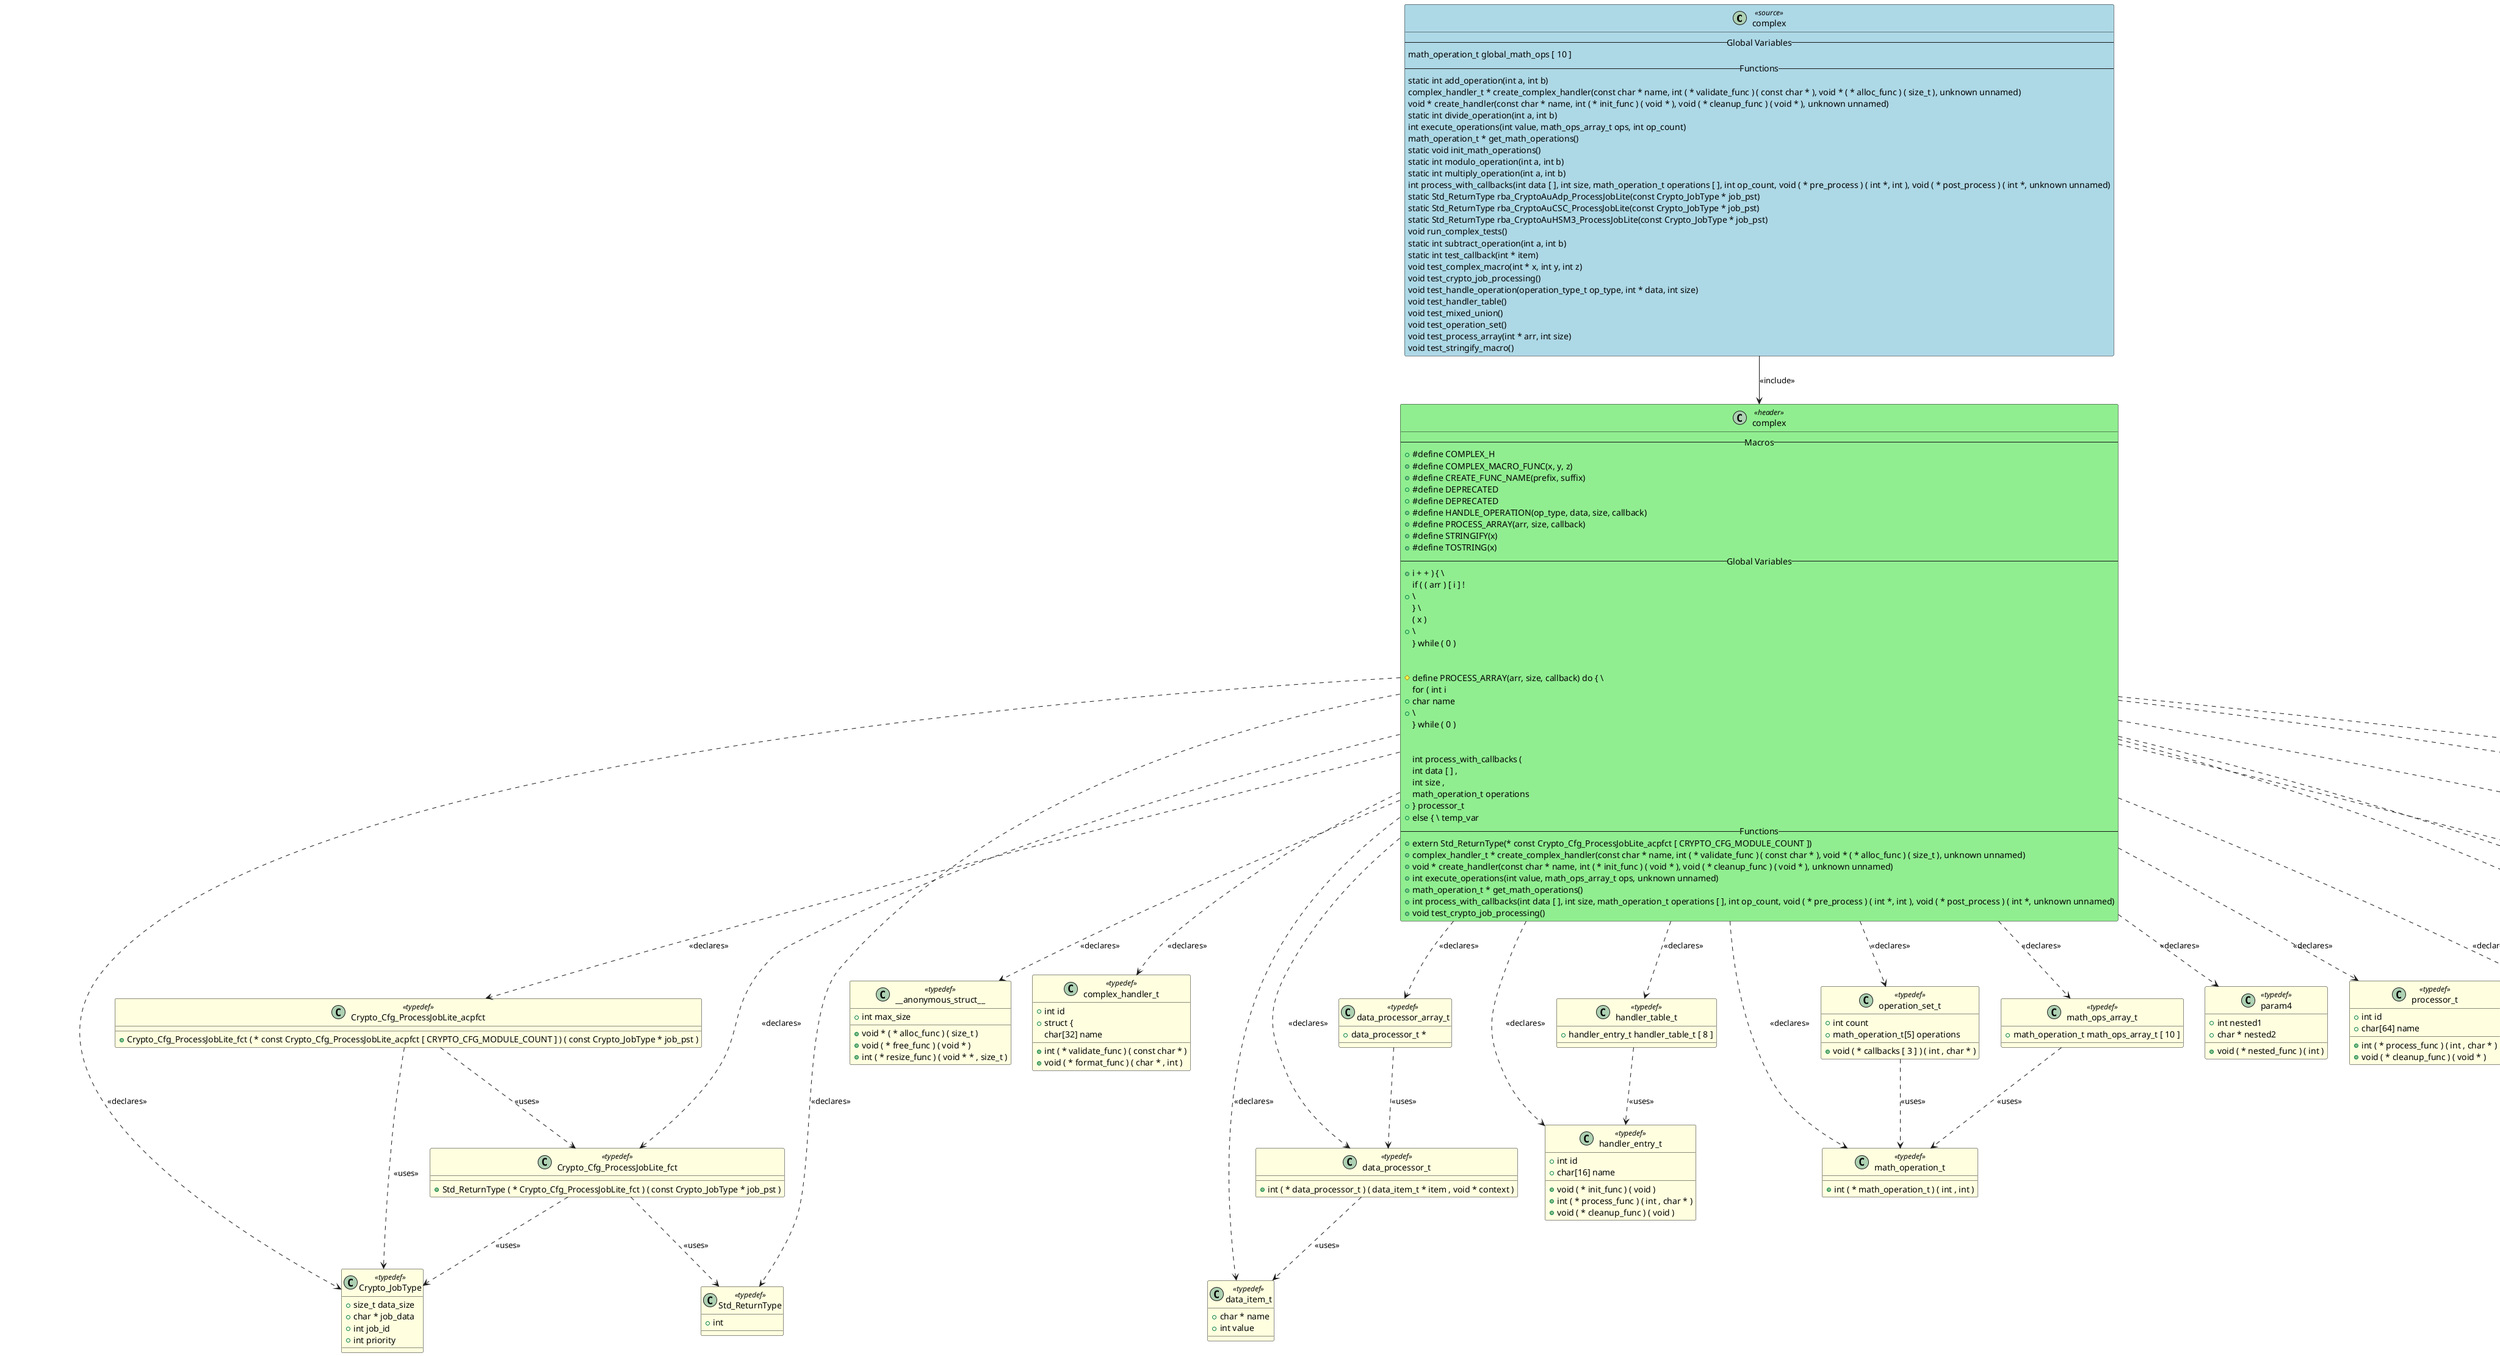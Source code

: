 @startuml complex

class "complex" as COMPLEX <<source>> #LightBlue
{
    -- Global Variables --
    math_operation_t global_math_ops [ 10 ]
    -- Functions --
    static int add_operation(int a, int b)
    complex_handler_t * create_complex_handler(const char * name, int ( * validate_func ) ( const char * ), void * ( * alloc_func ) ( size_t ), unknown unnamed)
    void * create_handler(const char * name, int ( * init_func ) ( void * ), void ( * cleanup_func ) ( void * ), unknown unnamed)
    static int divide_operation(int a, int b)
    int execute_operations(int value, math_ops_array_t ops, int op_count)
    math_operation_t * get_math_operations()
    static void init_math_operations()
    static int modulo_operation(int a, int b)
    static int multiply_operation(int a, int b)
    int process_with_callbacks(int data [ ], int size, math_operation_t operations [ ], int op_count, void ( * pre_process ) ( int *, int ), void ( * post_process ) ( int *, unknown unnamed)
    static Std_ReturnType rba_CryptoAuAdp_ProcessJobLite(const Crypto_JobType * job_pst)
    static Std_ReturnType rba_CryptoAuCSC_ProcessJobLite(const Crypto_JobType * job_pst)
    static Std_ReturnType rba_CryptoAuHSM3_ProcessJobLite(const Crypto_JobType * job_pst)
    void run_complex_tests()
    static int subtract_operation(int a, int b)
    static int test_callback(int * item)
    void test_complex_macro(int * x, int y, int z)
    void test_crypto_job_processing()
    void test_handle_operation(operation_type_t op_type, int * data, int size)
    void test_handler_table()
    void test_mixed_union()
    void test_operation_set()
    void test_process_array(int * arr, int size)
    void test_stringify_macro()
}

class "complex" as HEADER_COMPLEX <<header>> #LightGreen
{
    -- Macros --
    + #define COMPLEX_H
    + #define COMPLEX_MACRO_FUNC(x, y, z)
    + #define CREATE_FUNC_NAME(prefix, suffix)
    + #define DEPRECATED
    + #define DEPRECATED
    + #define HANDLE_OPERATION(op_type, data, size, callback)
    + #define PROCESS_ARRAY(arr, size, callback)
    + #define STRINGIFY(x)
    + #define TOSTRING(x)
    -- Global Variables --
    + i + + ) { \ 
 if ( ( arr ) [ i ] !
    + \ 
 } \ 
 ( x )
    + \ 
 } while ( 0 ) 
 
 
 #define PROCESS_ARRAY(arr, size, callback) do { \ 
 for ( int i
    + char name
    + \ 
 } while ( 0 ) 
 
 
 int process_with_callbacks ( 
 int data [ ] , 
 int size , 
 math_operation_t operations
    + } processor_t
    + else { \ temp_var
    -- Functions --
    + extern Std_ReturnType(* const Crypto_Cfg_ProcessJobLite_acpfct [ CRYPTO_CFG_MODULE_COUNT ])
    + complex_handler_t * create_complex_handler(const char * name, int ( * validate_func ) ( const char * ), void * ( * alloc_func ) ( size_t ), unknown unnamed)
    + void * create_handler(const char * name, int ( * init_func ) ( void * ), void ( * cleanup_func ) ( void * ), unknown unnamed)
    + int execute_operations(int value, math_ops_array_t ops, unknown unnamed)
    + math_operation_t * get_math_operations()
    + int process_with_callbacks(int data [ ], int size, math_operation_t operations [ ], int op_count, void ( * pre_process ) ( int *, int ), void ( * post_process ) ( int *, unknown unnamed)
    + void test_crypto_job_processing()
}

class "Crypto_JobType" as TYPEDEF_CRYPTO_JOBTYPE <<typedef>> #LightYellow
{
    + size_t data_size
    + char * job_data
    + int job_id
    + int priority
}

class "__anonymous_struct__" as TYPEDEF___ANONYMOUS_STRUCT__ <<typedef>> #LightYellow
{
    + void * ( * alloc_func ) ( size_t )
    + void ( * free_func ) ( void * )
    + int ( * resize_func ) ( void * * , size_t )
    + int max_size
}

class "complex_handler_t" as TYPEDEF_COMPLEX_HANDLER_T <<typedef>> #LightYellow
{
    + int ( * validate_func ) ( const char * )
    + void ( * format_func ) ( char * , int )
    + int id
    + struct { 
 char[32] name
}

class "data_item_t" as TYPEDEF_DATA_ITEM_T <<typedef>> #LightYellow
{
    + char * name
    + int value
}

class "handler_entry_t" as TYPEDEF_HANDLER_ENTRY_T <<typedef>> #LightYellow
{
    + void ( * init_func ) ( void )
    + int ( * process_func ) ( int , char * )
    + void ( * cleanup_func ) ( void )
    + int id
    + char[16] name
}

class "operation_set_t" as TYPEDEF_OPERATION_SET_T <<typedef>> #LightYellow
{
    + void ( * callbacks [ 3 ] ) ( int , char * )
    + int count
    + math_operation_t[5] operations
}

class "param4" as TYPEDEF_PARAM4 <<typedef>> #LightYellow
{
    + void ( * nested_func ) ( int )
    + int nested1
    + char * nested2
}

class "processor_t" as TYPEDEF_PROCESSOR_T <<typedef>> #LightYellow
{
    + int ( * process_func ) ( int , char * )
    + void ( * cleanup_func ) ( void * )
    + int id
    + char[64] name
}

class "crypto_module_enum_t" as TYPEDEF_CRYPTO_MODULE_ENUM_T <<typedef>> #LightYellow
{
    + CRYPTO_CFG_MODULE_AU_ADP = 0
    + CRYPTO_CFG_MODULE_AU_CSC = 1
    + CRYPTO_CFG_MODULE_AU_HSM3 = 2
    + CRYPTO_CFG_MODULE_COUNT = 3
}

class "operation_type_t" as TYPEDEF_OPERATION_TYPE_T <<typedef>> #LightYellow
{
    + OP_ADD = 0
    + OP_DIV = 3
    + OP_MUL = 2
    + OP_SUB = 1
}

class "Crypto_Cfg_ProcessJobLite_acpfct" as TYPEDEF_CRYPTO_CFG_PROCESSJOBLITE_ACPFCT <<typedef>> #LightYellow
{
    + Crypto_Cfg_ProcessJobLite_fct ( * const Crypto_Cfg_ProcessJobLite_acpfct [ CRYPTO_CFG_MODULE_COUNT ] ) ( const Crypto_JobType * job_pst )
}

class "Crypto_Cfg_ProcessJobLite_fct" as TYPEDEF_CRYPTO_CFG_PROCESSJOBLITE_FCT <<typedef>> #LightYellow
{
    + Std_ReturnType ( * Crypto_Cfg_ProcessJobLite_fct ) ( const Crypto_JobType * job_pst )
}

class "Std_ReturnType" as TYPEDEF_STD_RETURNTYPE <<typedef>> #LightYellow
{
    + int
}

class "complex_callback_t" as TYPEDEF_COMPLEX_CALLBACK_T <<typedef>> #LightYellow
{
    + int ( * complex_callback_t ) ( 
 int param1 , 
 char * param2 , 
 void * param3 , 
 struct { 
 int nested1
}

class "complex_func_ptr_t" as TYPEDEF_COMPLEX_FUNC_PTR_T <<typedef>> #LightYellow
{
    + int ( * ( * complex_func_ptr_t ) ( int , char * ) ) ( double , void * )
}

class "data_processor_array_t" as TYPEDEF_DATA_PROCESSOR_ARRAY_T <<typedef>> #LightYellow
{
    + data_processor_t *
}

class "data_processor_t" as TYPEDEF_DATA_PROCESSOR_T <<typedef>> #LightYellow
{
    + int ( * data_processor_t ) ( data_item_t * item , void * context )
}

class "debug_callback_t" as TYPEDEF_DEBUG_CALLBACK_T <<typedef>> #LightYellow
{
    + void ( * debug_callback_t ) ( const char * message , int level )
}

class "handler_table_t" as TYPEDEF_HANDLER_TABLE_T <<typedef>> #LightYellow
{
    + handler_entry_t handler_table_t [ 8 ]
}

class "math_operation_t" as TYPEDEF_MATH_OPERATION_T <<typedef>> #LightYellow
{
    + int ( * math_operation_t ) ( int , int )
}

class "math_ops_array_t" as TYPEDEF_MATH_OPS_ARRAY_T <<typedef>> #LightYellow
{
    + math_operation_t math_ops_array_t [ 10 ]
}

class "release_callback_t" as TYPEDEF_RELEASE_CALLBACK_T <<typedef>> #LightYellow
{
    + void ( * release_callback_t ) ( const char * message )
}

class "mixed_union_t" as TYPEDEF_MIXED_UNION_T <<typedef>> #LightYellow
{
    + void ( * void_func ) ( void )
    + int ( * int_func ) ( int )
    + int int_val
    + char * str_val
}


' Include relationships
COMPLEX --> HEADER_COMPLEX : <<include>>

' Declaration relationships
HEADER_COMPLEX ..> TYPEDEF_CRYPTO_JOBTYPE : <<declares>>
HEADER_COMPLEX ..> TYPEDEF___ANONYMOUS_STRUCT__ : <<declares>>
HEADER_COMPLEX ..> TYPEDEF_COMPLEX_HANDLER_T : <<declares>>
HEADER_COMPLEX ..> TYPEDEF_DATA_ITEM_T : <<declares>>
HEADER_COMPLEX ..> TYPEDEF_HANDLER_ENTRY_T : <<declares>>
HEADER_COMPLEX ..> TYPEDEF_OPERATION_SET_T : <<declares>>
HEADER_COMPLEX ..> TYPEDEF_PARAM4 : <<declares>>
HEADER_COMPLEX ..> TYPEDEF_PROCESSOR_T : <<declares>>
HEADER_COMPLEX ..> TYPEDEF_CRYPTO_MODULE_ENUM_T : <<declares>>
HEADER_COMPLEX ..> TYPEDEF_OPERATION_TYPE_T : <<declares>>
HEADER_COMPLEX ..> TYPEDEF_CRYPTO_CFG_PROCESSJOBLITE_ACPFCT : <<declares>>
HEADER_COMPLEX ..> TYPEDEF_CRYPTO_CFG_PROCESSJOBLITE_FCT : <<declares>>
HEADER_COMPLEX ..> TYPEDEF_STD_RETURNTYPE : <<declares>>
HEADER_COMPLEX ..> TYPEDEF_COMPLEX_CALLBACK_T : <<declares>>
HEADER_COMPLEX ..> TYPEDEF_COMPLEX_FUNC_PTR_T : <<declares>>
HEADER_COMPLEX ..> TYPEDEF_DATA_PROCESSOR_ARRAY_T : <<declares>>
HEADER_COMPLEX ..> TYPEDEF_DATA_PROCESSOR_T : <<declares>>
HEADER_COMPLEX ..> TYPEDEF_DEBUG_CALLBACK_T : <<declares>>
HEADER_COMPLEX ..> TYPEDEF_HANDLER_TABLE_T : <<declares>>
HEADER_COMPLEX ..> TYPEDEF_MATH_OPERATION_T : <<declares>>
HEADER_COMPLEX ..> TYPEDEF_MATH_OPS_ARRAY_T : <<declares>>
HEADER_COMPLEX ..> TYPEDEF_RELEASE_CALLBACK_T : <<declares>>
HEADER_COMPLEX ..> TYPEDEF_MIXED_UNION_T : <<declares>>

' Uses relationships
TYPEDEF_OPERATION_SET_T ..> TYPEDEF_MATH_OPERATION_T : <<uses>>
TYPEDEF_CRYPTO_CFG_PROCESSJOBLITE_ACPFCT ..> TYPEDEF_CRYPTO_CFG_PROCESSJOBLITE_FCT : <<uses>>
TYPEDEF_CRYPTO_CFG_PROCESSJOBLITE_ACPFCT ..> TYPEDEF_CRYPTO_JOBTYPE : <<uses>>
TYPEDEF_CRYPTO_CFG_PROCESSJOBLITE_FCT ..> TYPEDEF_CRYPTO_JOBTYPE : <<uses>>
TYPEDEF_CRYPTO_CFG_PROCESSJOBLITE_FCT ..> TYPEDEF_STD_RETURNTYPE : <<uses>>
TYPEDEF_DATA_PROCESSOR_ARRAY_T ..> TYPEDEF_DATA_PROCESSOR_T : <<uses>>
TYPEDEF_DATA_PROCESSOR_T ..> TYPEDEF_DATA_ITEM_T : <<uses>>
TYPEDEF_HANDLER_TABLE_T ..> TYPEDEF_HANDLER_ENTRY_T : <<uses>>
TYPEDEF_MATH_OPS_ARRAY_T ..> TYPEDEF_MATH_OPERATION_T : <<uses>>

@enduml